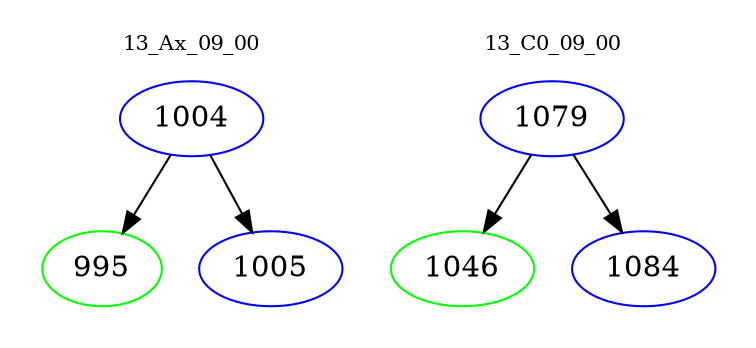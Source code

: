 digraph{
subgraph cluster_0 {
color = white
label = "13_Ax_09_00";
fontsize=10;
T0_1004 [label="1004", color="blue"]
T0_1004 -> T0_995 [color="black"]
T0_995 [label="995", color="green"]
T0_1004 -> T0_1005 [color="black"]
T0_1005 [label="1005", color="blue"]
}
subgraph cluster_1 {
color = white
label = "13_C0_09_00";
fontsize=10;
T1_1079 [label="1079", color="blue"]
T1_1079 -> T1_1046 [color="black"]
T1_1046 [label="1046", color="green"]
T1_1079 -> T1_1084 [color="black"]
T1_1084 [label="1084", color="blue"]
}
}
